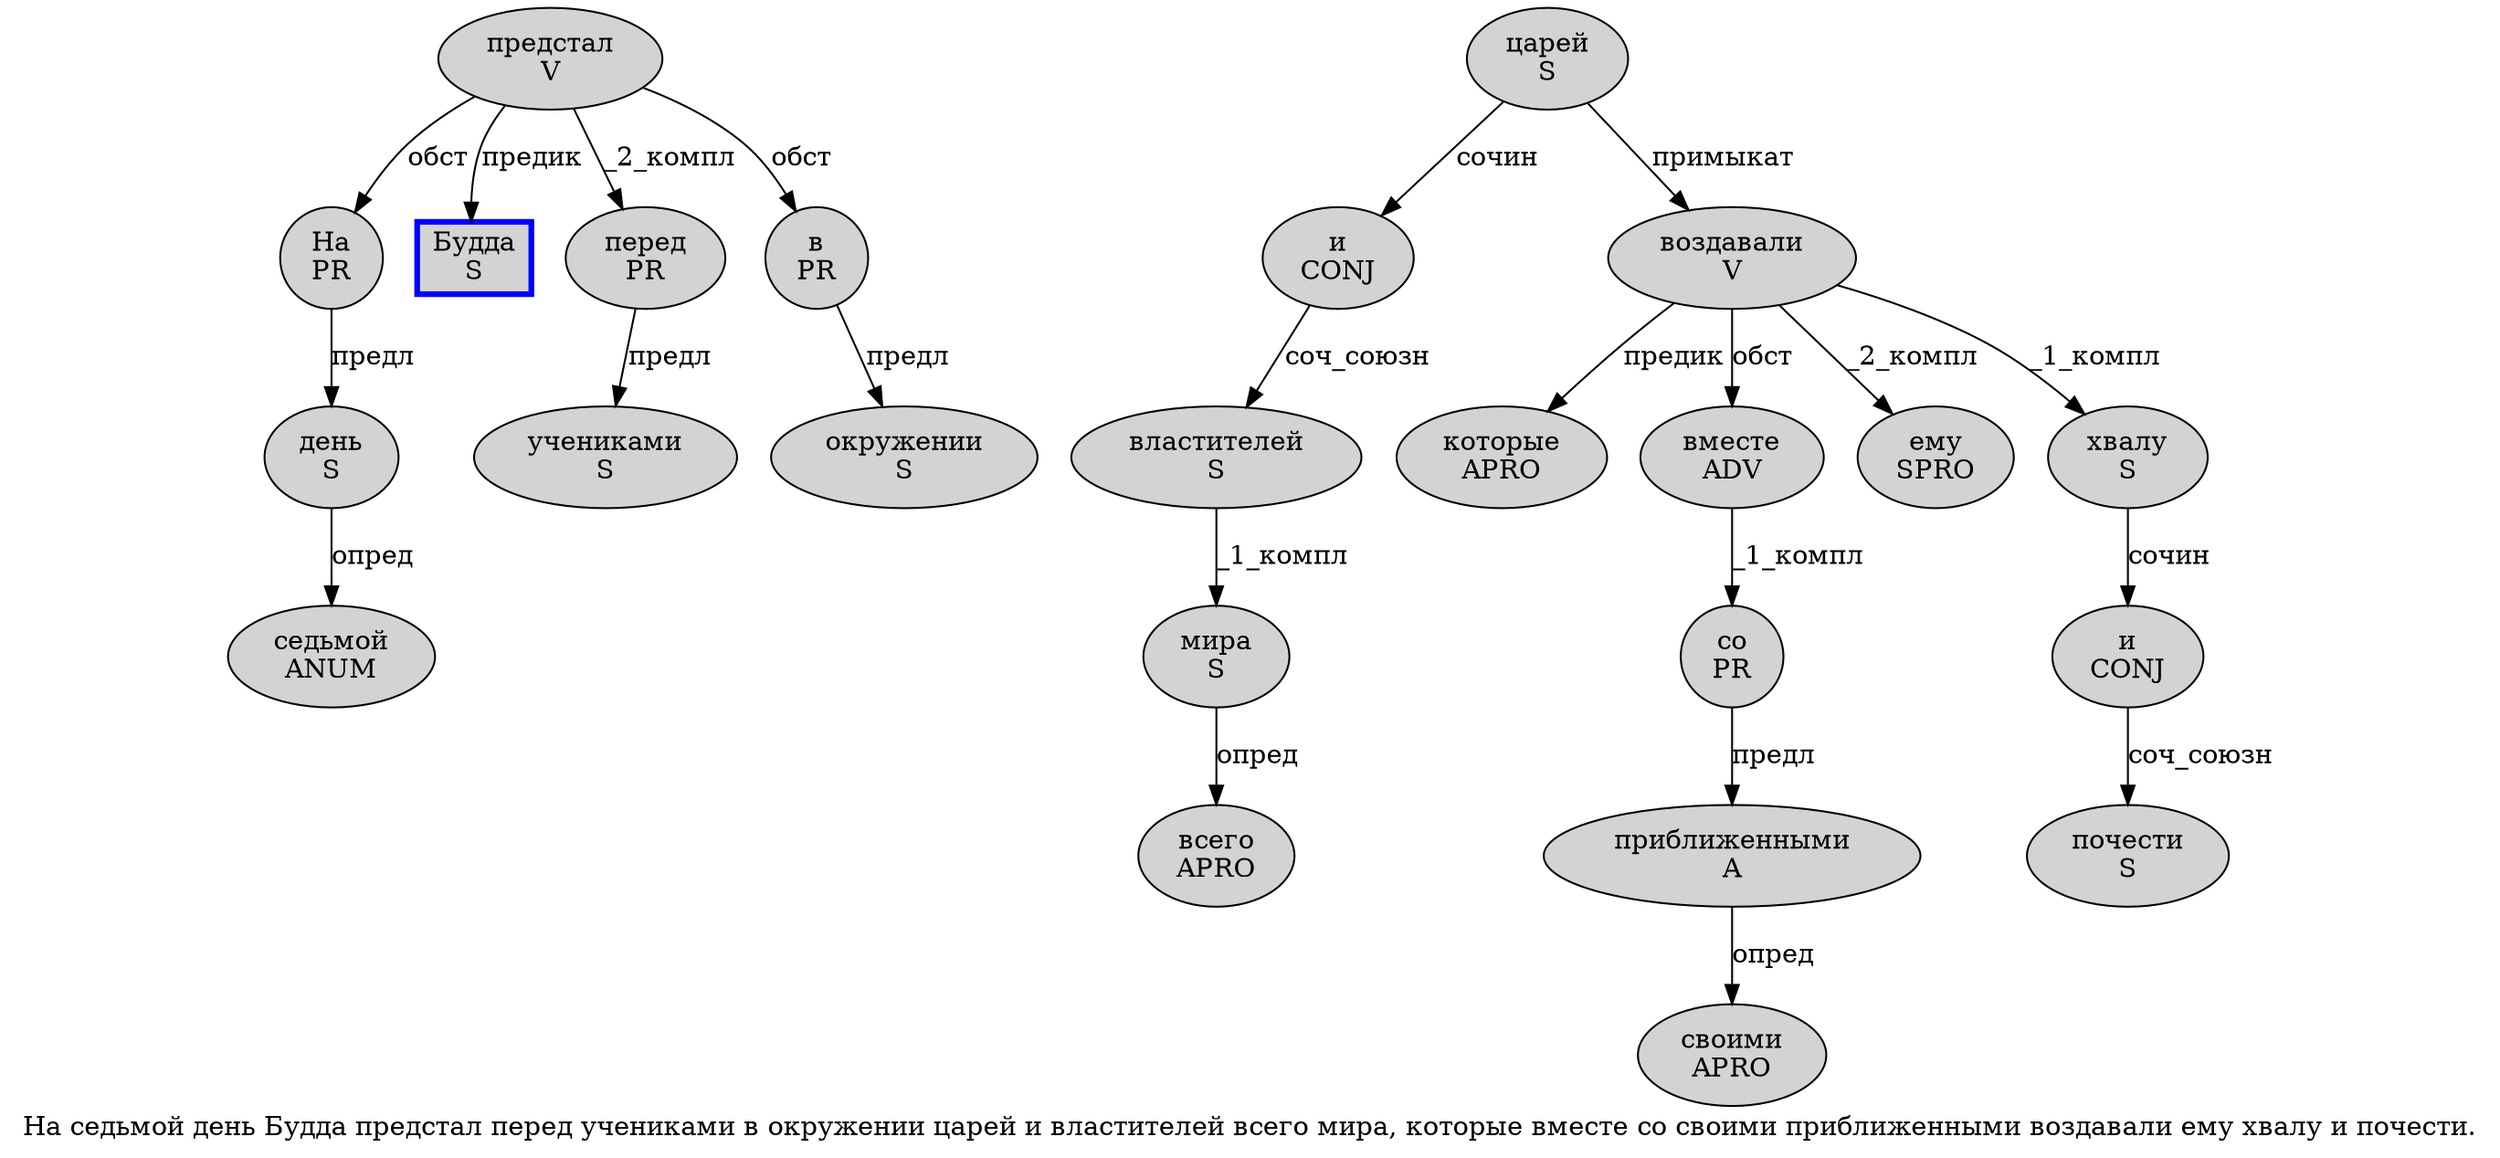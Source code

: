 digraph SENTENCE_607 {
	graph [label="На седьмой день Будда предстал перед учениками в окружении царей и властителей всего мира, которые вместе со своими приближенными воздавали ему хвалу и почести."]
	node [style=filled]
		0 [label="На
PR" color="" fillcolor=lightgray penwidth=1 shape=ellipse]
		1 [label="седьмой
ANUM" color="" fillcolor=lightgray penwidth=1 shape=ellipse]
		2 [label="день
S" color="" fillcolor=lightgray penwidth=1 shape=ellipse]
		3 [label="Будда
S" color=blue fillcolor=lightgray penwidth=3 shape=box]
		4 [label="предстал
V" color="" fillcolor=lightgray penwidth=1 shape=ellipse]
		5 [label="перед
PR" color="" fillcolor=lightgray penwidth=1 shape=ellipse]
		6 [label="учениками
S" color="" fillcolor=lightgray penwidth=1 shape=ellipse]
		7 [label="в
PR" color="" fillcolor=lightgray penwidth=1 shape=ellipse]
		8 [label="окружении
S" color="" fillcolor=lightgray penwidth=1 shape=ellipse]
		9 [label="царей
S" color="" fillcolor=lightgray penwidth=1 shape=ellipse]
		10 [label="и
CONJ" color="" fillcolor=lightgray penwidth=1 shape=ellipse]
		11 [label="властителей
S" color="" fillcolor=lightgray penwidth=1 shape=ellipse]
		12 [label="всего
APRO" color="" fillcolor=lightgray penwidth=1 shape=ellipse]
		13 [label="мира
S" color="" fillcolor=lightgray penwidth=1 shape=ellipse]
		15 [label="которые
APRO" color="" fillcolor=lightgray penwidth=1 shape=ellipse]
		16 [label="вместе
ADV" color="" fillcolor=lightgray penwidth=1 shape=ellipse]
		17 [label="со
PR" color="" fillcolor=lightgray penwidth=1 shape=ellipse]
		18 [label="своими
APRO" color="" fillcolor=lightgray penwidth=1 shape=ellipse]
		19 [label="приближенными
A" color="" fillcolor=lightgray penwidth=1 shape=ellipse]
		20 [label="воздавали
V" color="" fillcolor=lightgray penwidth=1 shape=ellipse]
		21 [label="ему
SPRO" color="" fillcolor=lightgray penwidth=1 shape=ellipse]
		22 [label="хвалу
S" color="" fillcolor=lightgray penwidth=1 shape=ellipse]
		23 [label="и
CONJ" color="" fillcolor=lightgray penwidth=1 shape=ellipse]
		24 [label="почести
S" color="" fillcolor=lightgray penwidth=1 shape=ellipse]
			9 -> 10 [label="сочин"]
			9 -> 20 [label="примыкат"]
			19 -> 18 [label="опред"]
			2 -> 1 [label="опред"]
			20 -> 15 [label="предик"]
			20 -> 16 [label="обст"]
			20 -> 21 [label="_2_компл"]
			20 -> 22 [label="_1_компл"]
			4 -> 0 [label="обст"]
			4 -> 3 [label="предик"]
			4 -> 5 [label="_2_компл"]
			4 -> 7 [label="обст"]
			22 -> 23 [label="сочин"]
			5 -> 6 [label="предл"]
			16 -> 17 [label="_1_компл"]
			23 -> 24 [label="соч_союзн"]
			17 -> 19 [label="предл"]
			13 -> 12 [label="опред"]
			10 -> 11 [label="соч_союзн"]
			7 -> 8 [label="предл"]
			0 -> 2 [label="предл"]
			11 -> 13 [label="_1_компл"]
}